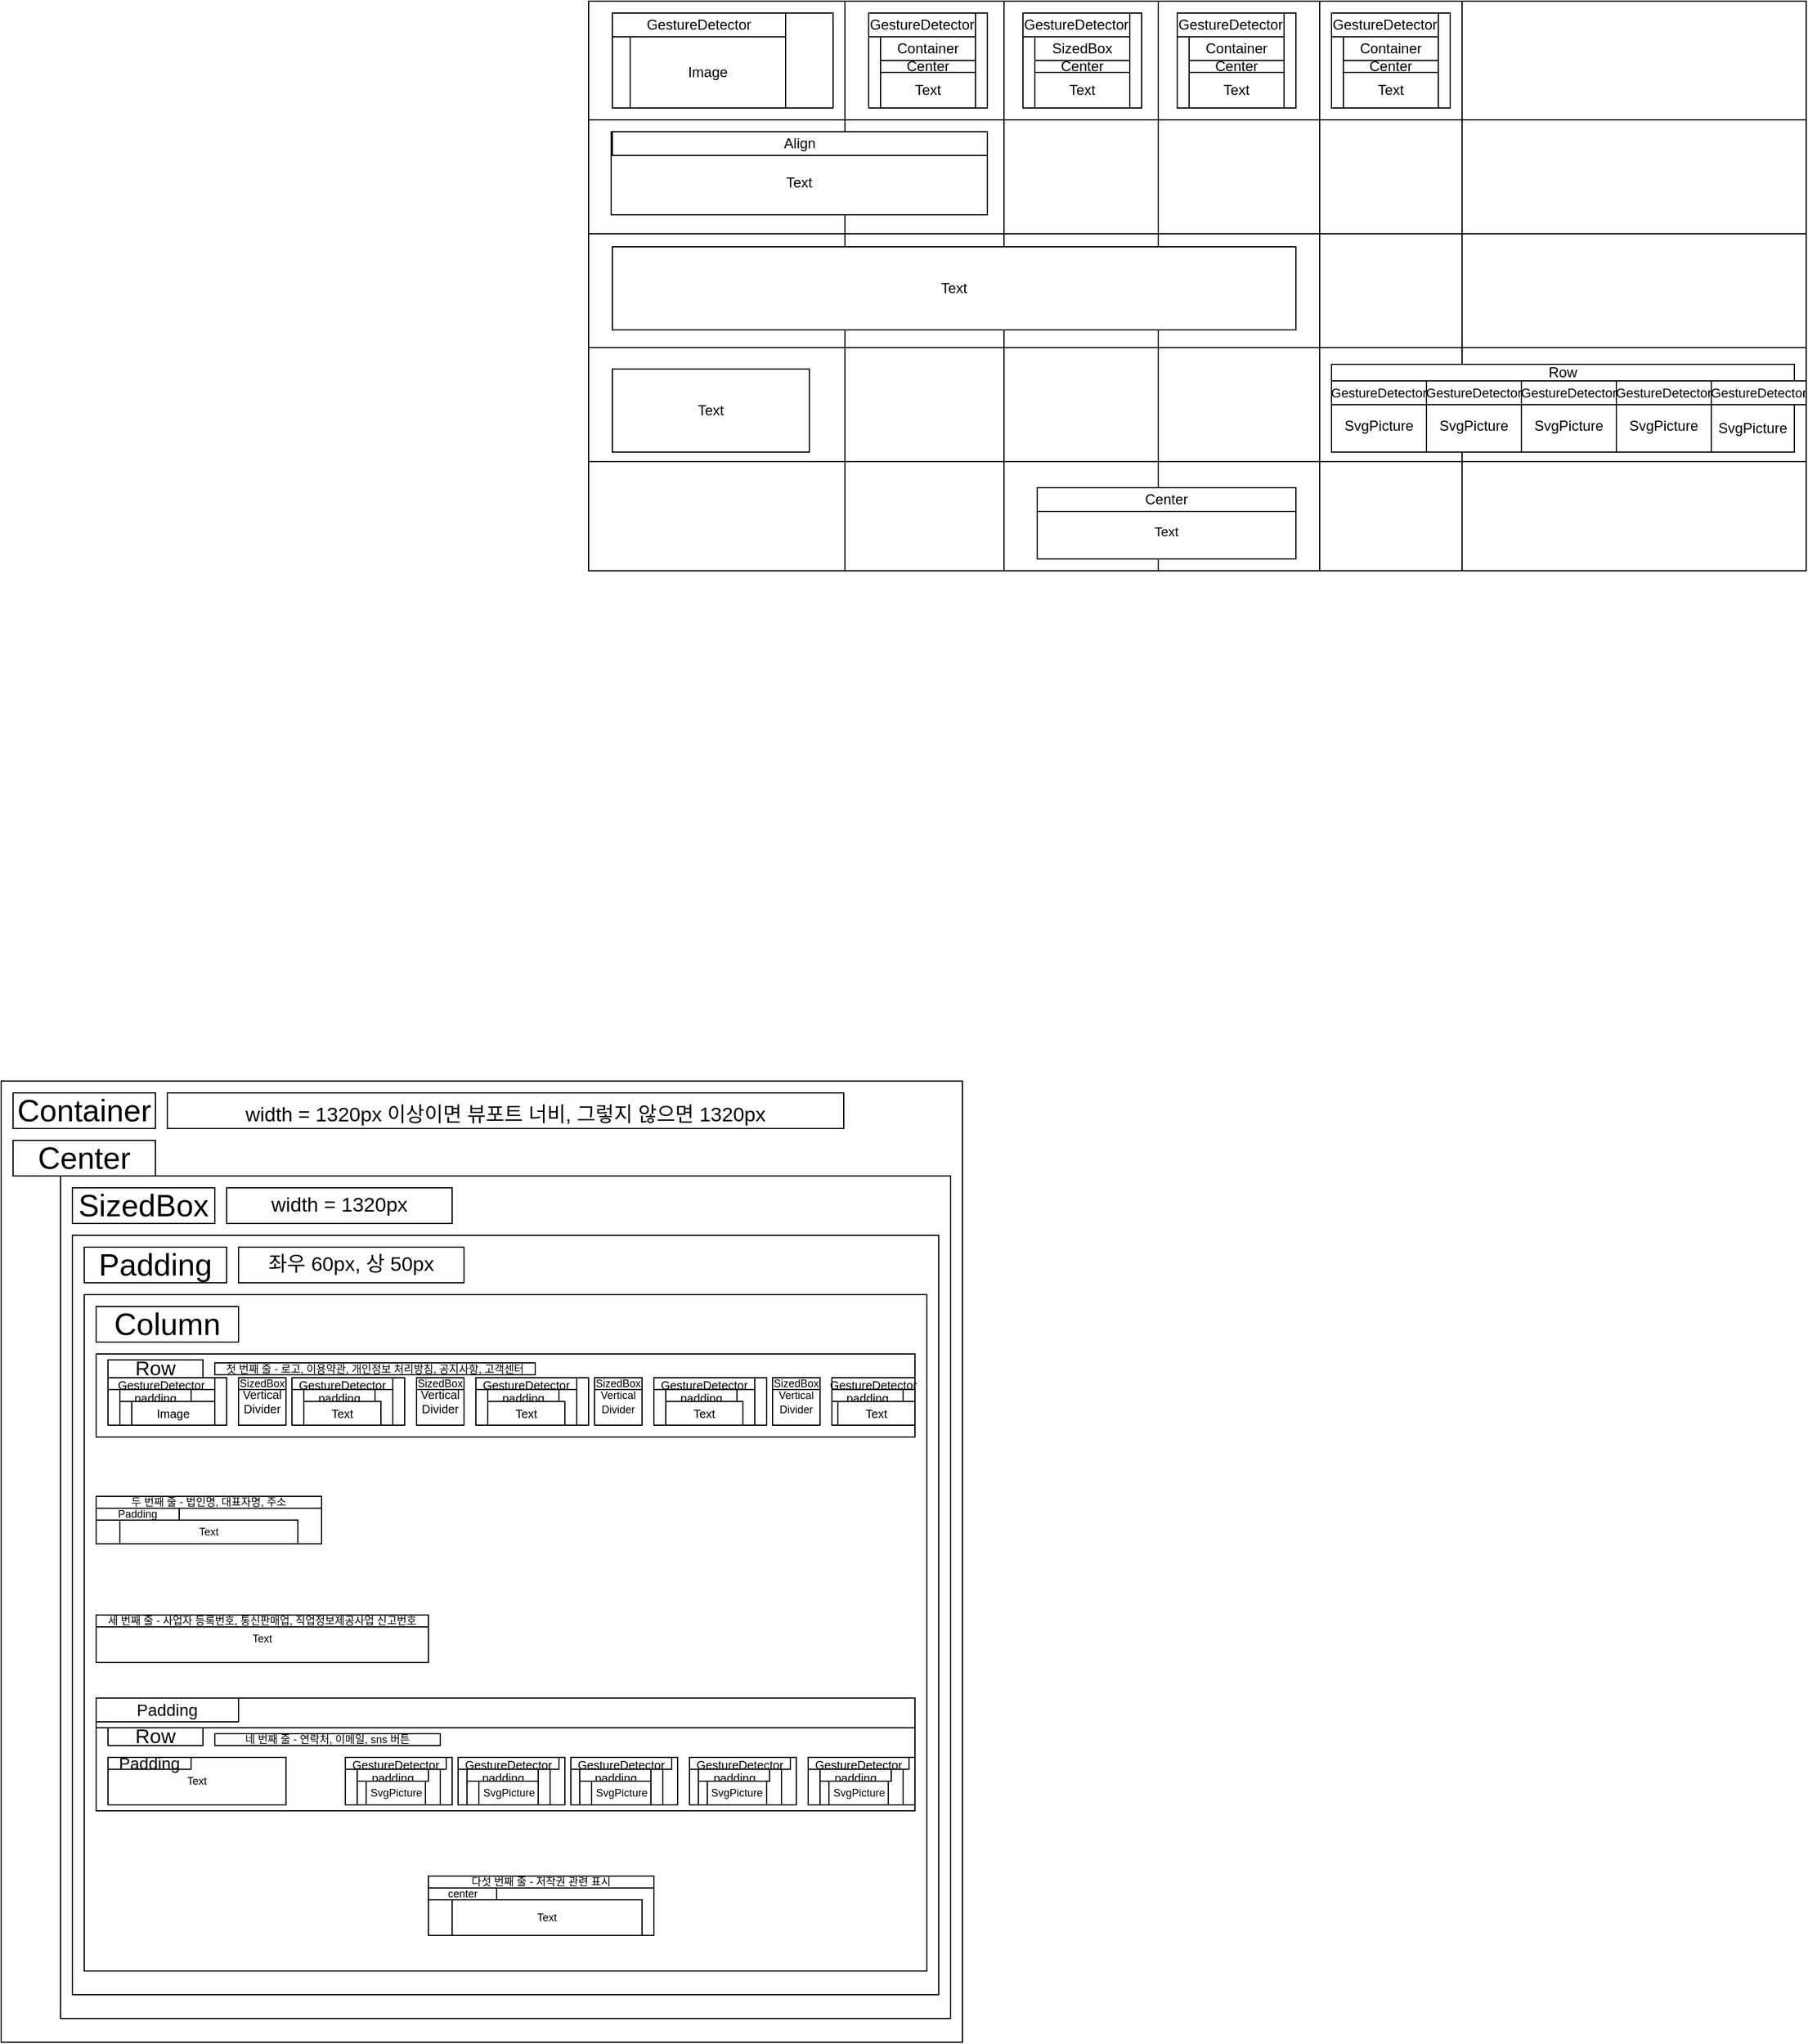 <mxfile version="16.2.2" type="github">
  <diagram id="M_zqmDelzy8pDt6vgbyE" name="Page-1">
    <mxGraphModel dx="1116" dy="2035" grid="1" gridSize="10" guides="1" tooltips="1" connect="1" arrows="1" fold="1" page="1" pageScale="1" pageWidth="827" pageHeight="1169" math="0" shadow="0">
      <root>
        <mxCell id="0" />
        <mxCell id="1" parent="0" />
        <mxCell id="EXQ4jVyw8t44hVukwaR4-107" value="" style="rounded=0;whiteSpace=wrap;html=1;fontSize=9;" parent="1" vertex="1">
          <mxGeometry x="19" y="40" width="790" height="760" as="geometry" />
        </mxCell>
        <mxCell id="EXQ4jVyw8t44hVukwaR4-1" value="" style="whiteSpace=wrap;html=1;aspect=fixed;" parent="1" vertex="1">
          <mxGeometry x="209" y="570" as="geometry" />
        </mxCell>
        <mxCell id="EXQ4jVyw8t44hVukwaR4-2" value="" style="whiteSpace=wrap;html=1;aspect=fixed;" parent="1" vertex="1">
          <mxGeometry x="9" y="-10" width="810" height="810" as="geometry" />
        </mxCell>
        <mxCell id="EXQ4jVyw8t44hVukwaR4-3" value="&lt;font style=&quot;font-size: 26px&quot;&gt;Container&lt;/font&gt;" style="rounded=0;whiteSpace=wrap;html=1;" parent="1" vertex="1">
          <mxGeometry x="19" width="120" height="30" as="geometry" />
        </mxCell>
        <mxCell id="EXQ4jVyw8t44hVukwaR4-5" value="" style="rounded=0;whiteSpace=wrap;html=1;fontSize=26;" parent="1" vertex="1">
          <mxGeometry x="59" y="70" width="750" height="710" as="geometry" />
        </mxCell>
        <mxCell id="EXQ4jVyw8t44hVukwaR4-6" value="&lt;font style=&quot;font-size: 26px&quot;&gt;SizedBox&lt;/font&gt;" style="rounded=0;whiteSpace=wrap;html=1;" parent="1" vertex="1">
          <mxGeometry x="69" y="80" width="120" height="30" as="geometry" />
        </mxCell>
        <mxCell id="EXQ4jVyw8t44hVukwaR4-8" value="&lt;font style=&quot;font-size: 17px&quot;&gt;width = 1320px 이상이면 뷰포트 너비, 그렇지 않으면 1320px&lt;/font&gt;" style="rounded=0;whiteSpace=wrap;html=1;fontSize=26;" parent="1" vertex="1">
          <mxGeometry x="149" width="570" height="30" as="geometry" />
        </mxCell>
        <mxCell id="EXQ4jVyw8t44hVukwaR4-9" value="width = 1320px" style="rounded=0;whiteSpace=wrap;html=1;fontSize=17;" parent="1" vertex="1">
          <mxGeometry x="199" y="80" width="190" height="30" as="geometry" />
        </mxCell>
        <mxCell id="EXQ4jVyw8t44hVukwaR4-10" value="" style="rounded=0;whiteSpace=wrap;html=1;fontSize=17;" parent="1" vertex="1">
          <mxGeometry x="69" y="120" width="730" height="640" as="geometry" />
        </mxCell>
        <mxCell id="EXQ4jVyw8t44hVukwaR4-11" value="&lt;span style=&quot;font-size: 26px&quot;&gt;Padding&lt;/span&gt;" style="rounded=0;whiteSpace=wrap;html=1;" parent="1" vertex="1">
          <mxGeometry x="79" y="130" width="120" height="30" as="geometry" />
        </mxCell>
        <mxCell id="EXQ4jVyw8t44hVukwaR4-12" value="좌우 60px, 상 50px" style="rounded=0;whiteSpace=wrap;html=1;fontSize=17;" parent="1" vertex="1">
          <mxGeometry x="209" y="130" width="190" height="30" as="geometry" />
        </mxCell>
        <mxCell id="EXQ4jVyw8t44hVukwaR4-13" value="" style="rounded=0;whiteSpace=wrap;html=1;fontSize=17;" parent="1" vertex="1">
          <mxGeometry x="79" y="170" width="710" height="570" as="geometry" />
        </mxCell>
        <mxCell id="EXQ4jVyw8t44hVukwaR4-14" value="&lt;span style=&quot;font-size: 26px&quot;&gt;Column&lt;/span&gt;" style="rounded=0;whiteSpace=wrap;html=1;" parent="1" vertex="1">
          <mxGeometry x="89" y="180" width="120" height="30" as="geometry" />
        </mxCell>
        <mxCell id="EXQ4jVyw8t44hVukwaR4-15" value="" style="rounded=0;whiteSpace=wrap;html=1;fontSize=17;" parent="1" vertex="1">
          <mxGeometry x="89" y="220" width="690" height="70" as="geometry" />
        </mxCell>
        <mxCell id="EXQ4jVyw8t44hVukwaR4-16" value="Row" style="rounded=0;whiteSpace=wrap;html=1;fontSize=17;" parent="1" vertex="1">
          <mxGeometry x="99" y="225" width="80" height="15" as="geometry" />
        </mxCell>
        <mxCell id="EXQ4jVyw8t44hVukwaR4-18" value="" style="rounded=0;whiteSpace=wrap;html=1;fontSize=17;" parent="1" vertex="1">
          <mxGeometry x="99" y="240" width="100" height="40" as="geometry" />
        </mxCell>
        <mxCell id="EXQ4jVyw8t44hVukwaR4-19" value="&lt;font size=&quot;1&quot;&gt;GestureDetector&lt;/font&gt;" style="rounded=0;whiteSpace=wrap;html=1;fontSize=17;" parent="1" vertex="1">
          <mxGeometry x="99" y="240" width="90" height="10" as="geometry" />
        </mxCell>
        <mxCell id="EXQ4jVyw8t44hVukwaR4-20" value="" style="rounded=0;whiteSpace=wrap;html=1;fontSize=16;" parent="1" vertex="1">
          <mxGeometry x="109" y="250" width="80" height="30" as="geometry" />
        </mxCell>
        <mxCell id="EXQ4jVyw8t44hVukwaR4-21" value="&lt;font style=&quot;font-size: 10px&quot;&gt;padding&lt;/font&gt;" style="rounded=0;whiteSpace=wrap;html=1;fontSize=16;" parent="1" vertex="1">
          <mxGeometry x="109" y="250" width="60" height="10" as="geometry" />
        </mxCell>
        <mxCell id="EXQ4jVyw8t44hVukwaR4-22" value="Image" style="rounded=0;whiteSpace=wrap;html=1;fontSize=10;" parent="1" vertex="1">
          <mxGeometry x="119" y="260" width="70" height="20" as="geometry" />
        </mxCell>
        <mxCell id="EXQ4jVyw8t44hVukwaR4-24" value="" style="rounded=0;whiteSpace=wrap;html=1;fontSize=17;" parent="1" vertex="1">
          <mxGeometry x="254" y="240" width="95" height="40" as="geometry" />
        </mxCell>
        <mxCell id="EXQ4jVyw8t44hVukwaR4-25" value="&lt;font size=&quot;1&quot;&gt;GestureDetector&lt;/font&gt;" style="rounded=0;whiteSpace=wrap;html=1;fontSize=17;" parent="1" vertex="1">
          <mxGeometry x="254" y="240" width="85" height="10" as="geometry" />
        </mxCell>
        <mxCell id="EXQ4jVyw8t44hVukwaR4-26" value="" style="rounded=0;whiteSpace=wrap;html=1;fontSize=16;" parent="1" vertex="1">
          <mxGeometry x="264" y="250" width="75" height="30" as="geometry" />
        </mxCell>
        <mxCell id="EXQ4jVyw8t44hVukwaR4-27" value="&lt;font style=&quot;font-size: 10px&quot;&gt;padding&lt;/font&gt;" style="rounded=0;whiteSpace=wrap;html=1;fontSize=16;" parent="1" vertex="1">
          <mxGeometry x="264" y="250" width="60" height="10" as="geometry" />
        </mxCell>
        <mxCell id="EXQ4jVyw8t44hVukwaR4-28" value="Text" style="rounded=0;whiteSpace=wrap;html=1;fontSize=10;" parent="1" vertex="1">
          <mxGeometry x="264" y="260" width="65" height="20" as="geometry" />
        </mxCell>
        <mxCell id="EXQ4jVyw8t44hVukwaR4-30" value="Vertical&lt;br&gt;Divider" style="rounded=0;whiteSpace=wrap;html=1;fontSize=10;" parent="1" vertex="1">
          <mxGeometry x="209" y="240" width="40" height="40" as="geometry" />
        </mxCell>
        <mxCell id="EXQ4jVyw8t44hVukwaR4-31" value="Vertical&lt;br&gt;Divider" style="rounded=0;whiteSpace=wrap;html=1;fontSize=10;" parent="1" vertex="1">
          <mxGeometry x="359" y="240" width="40" height="40" as="geometry" />
        </mxCell>
        <mxCell id="EXQ4jVyw8t44hVukwaR4-32" value="" style="rounded=0;whiteSpace=wrap;html=1;fontSize=17;" parent="1" vertex="1">
          <mxGeometry x="409" y="240" width="95" height="40" as="geometry" />
        </mxCell>
        <mxCell id="EXQ4jVyw8t44hVukwaR4-33" value="&lt;font size=&quot;1&quot;&gt;GestureDetector&lt;/font&gt;" style="rounded=0;whiteSpace=wrap;html=1;fontSize=17;" parent="1" vertex="1">
          <mxGeometry x="409" y="240" width="85" height="10" as="geometry" />
        </mxCell>
        <mxCell id="EXQ4jVyw8t44hVukwaR4-35" value="" style="rounded=0;whiteSpace=wrap;html=1;fontSize=16;" parent="1" vertex="1">
          <mxGeometry x="419" y="250" width="75" height="30" as="geometry" />
        </mxCell>
        <mxCell id="EXQ4jVyw8t44hVukwaR4-36" value="&lt;font style=&quot;font-size: 10px&quot;&gt;padding&lt;/font&gt;" style="rounded=0;whiteSpace=wrap;html=1;fontSize=16;" parent="1" vertex="1">
          <mxGeometry x="419" y="250" width="60" height="10" as="geometry" />
        </mxCell>
        <mxCell id="EXQ4jVyw8t44hVukwaR4-37" value="Text" style="rounded=0;whiteSpace=wrap;html=1;fontSize=10;" parent="1" vertex="1">
          <mxGeometry x="419" y="260" width="65" height="20" as="geometry" />
        </mxCell>
        <mxCell id="EXQ4jVyw8t44hVukwaR4-38" value="&lt;font style=&quot;font-size: 9px&quot;&gt;Vertical&lt;br style=&quot;font-size: 9px&quot;&gt;Divider&lt;/font&gt;" style="rounded=0;whiteSpace=wrap;html=1;fontSize=10;" parent="1" vertex="1">
          <mxGeometry x="509" y="240" width="40" height="40" as="geometry" />
        </mxCell>
        <mxCell id="EXQ4jVyw8t44hVukwaR4-39" value="" style="rounded=0;whiteSpace=wrap;html=1;fontSize=17;" parent="1" vertex="1">
          <mxGeometry x="559" y="240" width="95" height="40" as="geometry" />
        </mxCell>
        <mxCell id="EXQ4jVyw8t44hVukwaR4-40" value="" style="rounded=0;whiteSpace=wrap;html=1;fontSize=16;" parent="1" vertex="1">
          <mxGeometry x="569" y="250" width="75" height="30" as="geometry" />
        </mxCell>
        <mxCell id="EXQ4jVyw8t44hVukwaR4-41" value="&lt;font size=&quot;1&quot;&gt;GestureDetector&lt;/font&gt;" style="rounded=0;whiteSpace=wrap;html=1;fontSize=17;" parent="1" vertex="1">
          <mxGeometry x="559" y="240" width="85" height="10" as="geometry" />
        </mxCell>
        <mxCell id="EXQ4jVyw8t44hVukwaR4-42" value="&lt;font style=&quot;font-size: 10px&quot;&gt;padding&lt;/font&gt;" style="rounded=0;whiteSpace=wrap;html=1;fontSize=16;" parent="1" vertex="1">
          <mxGeometry x="569" y="250" width="60" height="10" as="geometry" />
        </mxCell>
        <mxCell id="EXQ4jVyw8t44hVukwaR4-43" value="Text" style="rounded=0;whiteSpace=wrap;html=1;fontSize=10;" parent="1" vertex="1">
          <mxGeometry x="569" y="260" width="65" height="20" as="geometry" />
        </mxCell>
        <mxCell id="EXQ4jVyw8t44hVukwaR4-44" value="&lt;font style=&quot;font-size: 9px&quot;&gt;Vertical&lt;br style=&quot;font-size: 9px&quot;&gt;Divider&lt;/font&gt;" style="rounded=0;whiteSpace=wrap;html=1;fontSize=10;" parent="1" vertex="1">
          <mxGeometry x="659" y="240" width="40" height="40" as="geometry" />
        </mxCell>
        <mxCell id="EXQ4jVyw8t44hVukwaR4-45" value="" style="rounded=0;whiteSpace=wrap;html=1;fontSize=17;" parent="1" vertex="1">
          <mxGeometry x="709" y="240" width="70" height="40" as="geometry" />
        </mxCell>
        <mxCell id="EXQ4jVyw8t44hVukwaR4-46" value="&lt;font size=&quot;1&quot;&gt;GestureDetector&lt;/font&gt;" style="rounded=0;whiteSpace=wrap;html=1;fontSize=17;" parent="1" vertex="1">
          <mxGeometry x="709" y="240" width="70" height="10" as="geometry" />
        </mxCell>
        <mxCell id="EXQ4jVyw8t44hVukwaR4-47" value="&lt;font style=&quot;font-size: 10px&quot;&gt;padding&lt;/font&gt;" style="rounded=0;whiteSpace=wrap;html=1;fontSize=16;" parent="1" vertex="1">
          <mxGeometry x="709" y="250" width="60" height="10" as="geometry" />
        </mxCell>
        <mxCell id="EXQ4jVyw8t44hVukwaR4-48" value="Text" style="rounded=0;whiteSpace=wrap;html=1;fontSize=10;" parent="1" vertex="1">
          <mxGeometry x="714" y="260" width="65" height="20" as="geometry" />
        </mxCell>
        <mxCell id="EXQ4jVyw8t44hVukwaR4-50" value="" style="rounded=0;whiteSpace=wrap;html=1;fontSize=9;" parent="1" vertex="1">
          <mxGeometry x="89" y="340" width="190" height="40" as="geometry" />
        </mxCell>
        <mxCell id="EXQ4jVyw8t44hVukwaR4-57" value="Text" style="rounded=0;whiteSpace=wrap;html=1;fontSize=9;" parent="1" vertex="1">
          <mxGeometry x="89" y="440" width="280" height="40" as="geometry" />
        </mxCell>
        <mxCell id="EXQ4jVyw8t44hVukwaR4-59" value="" style="rounded=0;whiteSpace=wrap;html=1;fontSize=17;" parent="1" vertex="1">
          <mxGeometry x="89" y="535" width="690" height="70" as="geometry" />
        </mxCell>
        <mxCell id="EXQ4jVyw8t44hVukwaR4-60" value="Row" style="rounded=0;whiteSpace=wrap;html=1;fontSize=17;" parent="1" vertex="1">
          <mxGeometry x="99" y="535" width="80" height="15" as="geometry" />
        </mxCell>
        <mxCell id="EXQ4jVyw8t44hVukwaR4-62" value="Text" style="rounded=0;whiteSpace=wrap;html=1;fontSize=9;" parent="1" vertex="1">
          <mxGeometry x="99" y="560" width="150" height="40" as="geometry" />
        </mxCell>
        <mxCell id="EXQ4jVyw8t44hVukwaR4-65" value="" style="rounded=0;whiteSpace=wrap;html=1;fontSize=9;" parent="1" vertex="1">
          <mxGeometry x="299" y="560" width="90" height="40" as="geometry" />
        </mxCell>
        <mxCell id="EXQ4jVyw8t44hVukwaR4-66" value="" style="rounded=0;whiteSpace=wrap;html=1;fontSize=9;" parent="1" vertex="1">
          <mxGeometry x="394" y="560" width="90" height="40" as="geometry" />
        </mxCell>
        <mxCell id="EXQ4jVyw8t44hVukwaR4-67" value="" style="rounded=0;whiteSpace=wrap;html=1;fontSize=9;" parent="1" vertex="1">
          <mxGeometry x="489" y="560" width="90" height="40" as="geometry" />
        </mxCell>
        <mxCell id="EXQ4jVyw8t44hVukwaR4-68" value="" style="rounded=0;whiteSpace=wrap;html=1;fontSize=9;" parent="1" vertex="1">
          <mxGeometry x="589" y="560" width="90" height="40" as="geometry" />
        </mxCell>
        <mxCell id="EXQ4jVyw8t44hVukwaR4-69" value="" style="rounded=0;whiteSpace=wrap;html=1;fontSize=9;" parent="1" vertex="1">
          <mxGeometry x="689" y="560" width="90" height="40" as="geometry" />
        </mxCell>
        <mxCell id="EXQ4jVyw8t44hVukwaR4-70" value="&lt;font size=&quot;1&quot;&gt;GestureDetector&lt;/font&gt;" style="rounded=0;whiteSpace=wrap;html=1;fontSize=17;" parent="1" vertex="1">
          <mxGeometry x="299" y="560" width="85" height="10" as="geometry" />
        </mxCell>
        <mxCell id="EXQ4jVyw8t44hVukwaR4-71" value="&lt;font size=&quot;1&quot;&gt;GestureDetector&lt;/font&gt;" style="rounded=0;whiteSpace=wrap;html=1;fontSize=17;" parent="1" vertex="1">
          <mxGeometry x="394" y="560" width="85" height="10" as="geometry" />
        </mxCell>
        <mxCell id="EXQ4jVyw8t44hVukwaR4-72" value="&lt;font size=&quot;1&quot;&gt;GestureDetector&lt;/font&gt;" style="rounded=0;whiteSpace=wrap;html=1;fontSize=17;" parent="1" vertex="1">
          <mxGeometry x="489" y="560" width="85" height="10" as="geometry" />
        </mxCell>
        <mxCell id="EXQ4jVyw8t44hVukwaR4-73" value="&lt;font size=&quot;1&quot;&gt;GestureDetector&lt;/font&gt;" style="rounded=0;whiteSpace=wrap;html=1;fontSize=17;" parent="1" vertex="1">
          <mxGeometry x="589" y="560" width="85" height="10" as="geometry" />
        </mxCell>
        <mxCell id="EXQ4jVyw8t44hVukwaR4-76" value="" style="rounded=0;whiteSpace=wrap;html=1;fontSize=9;" parent="1" vertex="1">
          <mxGeometry x="309" y="570" width="70" height="30" as="geometry" />
        </mxCell>
        <mxCell id="EXQ4jVyw8t44hVukwaR4-77" value="&lt;font style=&quot;font-size: 10px&quot;&gt;padding&lt;/font&gt;" style="rounded=0;whiteSpace=wrap;html=1;fontSize=16;" parent="1" vertex="1">
          <mxGeometry x="309" y="570" width="60" height="10" as="geometry" />
        </mxCell>
        <mxCell id="EXQ4jVyw8t44hVukwaR4-78" value="" style="rounded=0;whiteSpace=wrap;html=1;fontSize=9;" parent="1" vertex="1">
          <mxGeometry x="401.5" y="570" width="70" height="30" as="geometry" />
        </mxCell>
        <mxCell id="EXQ4jVyw8t44hVukwaR4-79" value="" style="rounded=0;whiteSpace=wrap;html=1;fontSize=9;" parent="1" vertex="1">
          <mxGeometry x="496.5" y="570" width="70" height="30" as="geometry" />
        </mxCell>
        <mxCell id="EXQ4jVyw8t44hVukwaR4-80" value="" style="rounded=0;whiteSpace=wrap;html=1;fontSize=9;" parent="1" vertex="1">
          <mxGeometry x="596.5" y="570" width="70" height="30" as="geometry" />
        </mxCell>
        <mxCell id="EXQ4jVyw8t44hVukwaR4-81" value="" style="rounded=0;whiteSpace=wrap;html=1;fontSize=9;" parent="1" vertex="1">
          <mxGeometry x="699" y="570" width="70" height="30" as="geometry" />
        </mxCell>
        <mxCell id="EXQ4jVyw8t44hVukwaR4-82" value="&lt;font size=&quot;1&quot;&gt;GestureDetector&lt;/font&gt;" style="rounded=0;whiteSpace=wrap;html=1;fontSize=17;" parent="1" vertex="1">
          <mxGeometry x="689" y="560" width="85" height="10" as="geometry" />
        </mxCell>
        <mxCell id="EXQ4jVyw8t44hVukwaR4-83" value="&lt;font style=&quot;font-size: 10px&quot;&gt;padding&lt;/font&gt;" style="rounded=0;whiteSpace=wrap;html=1;fontSize=16;" parent="1" vertex="1">
          <mxGeometry x="401.5" y="570" width="60" height="10" as="geometry" />
        </mxCell>
        <mxCell id="EXQ4jVyw8t44hVukwaR4-84" value="&lt;font style=&quot;font-size: 10px&quot;&gt;padding&lt;/font&gt;" style="rounded=0;whiteSpace=wrap;html=1;fontSize=16;" parent="1" vertex="1">
          <mxGeometry x="496.5" y="570" width="60" height="10" as="geometry" />
        </mxCell>
        <mxCell id="EXQ4jVyw8t44hVukwaR4-85" value="&lt;font style=&quot;font-size: 10px&quot;&gt;padding&lt;/font&gt;" style="rounded=0;whiteSpace=wrap;html=1;fontSize=16;" parent="1" vertex="1">
          <mxGeometry x="596.5" y="570" width="60" height="10" as="geometry" />
        </mxCell>
        <mxCell id="EXQ4jVyw8t44hVukwaR4-86" value="&lt;font style=&quot;font-size: 10px&quot;&gt;padding&lt;/font&gt;" style="rounded=0;whiteSpace=wrap;html=1;fontSize=16;" parent="1" vertex="1">
          <mxGeometry x="699" y="570" width="60" height="10" as="geometry" />
        </mxCell>
        <mxCell id="EXQ4jVyw8t44hVukwaR4-87" value="SvgPicture" style="rounded=0;whiteSpace=wrap;html=1;fontSize=9;" parent="1" vertex="1">
          <mxGeometry x="316.5" y="580" width="50" height="20" as="geometry" />
        </mxCell>
        <mxCell id="EXQ4jVyw8t44hVukwaR4-88" value="SvgPicture" style="rounded=0;whiteSpace=wrap;html=1;fontSize=9;" parent="1" vertex="1">
          <mxGeometry x="411.5" y="580" width="50" height="20" as="geometry" />
        </mxCell>
        <mxCell id="EXQ4jVyw8t44hVukwaR4-89" value="SvgPicture" style="rounded=0;whiteSpace=wrap;html=1;fontSize=9;" parent="1" vertex="1">
          <mxGeometry x="506.5" y="580" width="50" height="20" as="geometry" />
        </mxCell>
        <mxCell id="EXQ4jVyw8t44hVukwaR4-90" value="SvgPicture" style="rounded=0;whiteSpace=wrap;html=1;fontSize=9;" parent="1" vertex="1">
          <mxGeometry x="604" y="580" width="50" height="20" as="geometry" />
        </mxCell>
        <mxCell id="EXQ4jVyw8t44hVukwaR4-91" value="SvgPicture" style="rounded=0;whiteSpace=wrap;html=1;fontSize=9;" parent="1" vertex="1">
          <mxGeometry x="706.5" y="580" width="50" height="20" as="geometry" />
        </mxCell>
        <mxCell id="EXQ4jVyw8t44hVukwaR4-93" value="" style="rounded=0;whiteSpace=wrap;html=1;fontSize=9;" parent="1" vertex="1">
          <mxGeometry x="369" y="670" width="190" height="40" as="geometry" />
        </mxCell>
        <mxCell id="EXQ4jVyw8t44hVukwaR4-94" value="center" style="rounded=0;whiteSpace=wrap;html=1;fontSize=9;" parent="1" vertex="1">
          <mxGeometry x="369" y="670" width="57.5" height="10" as="geometry" />
        </mxCell>
        <mxCell id="EXQ4jVyw8t44hVukwaR4-95" value="Text" style="rounded=0;whiteSpace=wrap;html=1;fontSize=9;" parent="1" vertex="1">
          <mxGeometry x="389" y="680" width="160" height="30" as="geometry" />
        </mxCell>
        <mxCell id="EXQ4jVyw8t44hVukwaR4-96" value="첫 번째 줄 - 로고, 이용약관, 개인정보 처리방침, 공지사항, 고객센터" style="rounded=0;whiteSpace=wrap;html=1;fontSize=9;" parent="1" vertex="1">
          <mxGeometry x="189" y="227.5" width="270" height="10" as="geometry" />
        </mxCell>
        <mxCell id="EXQ4jVyw8t44hVukwaR4-98" value="두 번째 줄 - 법인명, 대표자명, 주소&lt;span style=&quot;color: rgba(0 , 0 , 0 , 0) ; font-family: monospace ; font-size: 0px&quot;&gt;%3CmxGraphModel%3E%3Croot%3E%3CmxCell%20id%3D%220%22%2F%3E%3CmxCell%20id%3D%221%22%20parent%3D%220%22%2F%3E%3CmxCell%20id%3D%222%22%20value%3D%22%EC%B2%AB%20%EB%B2%88%EC%A7%B8%20%EC%A4%84%EA%B3%BC%20%EB%91%90%20%EB%B2%88%EC%A7%B8%20%EC%A4%84%20%EC%82%AC%EC%9D%B4%EC%9D%98%20%EC%97%AC%EB%B0%B1%22%20style%3D%22rounded%3D0%3BwhiteSpace%3Dwrap%3Bhtml%3D1%3BfontSize%3D9%3B%22%20vertex%3D%221%22%20parent%3D%221%22%3E%3CmxGeometry%20x%3D%2240%22%20y%3D%22525%22%20width%3D%22190%22%20height%3D%2210%22%20as%3D%22geometry%22%2F%3E%3C%2FmxCell%3E%3C%2Froot%3E%3C%2FmxGraphModel%3E&lt;/span&gt;" style="rounded=0;whiteSpace=wrap;html=1;fontSize=9;" parent="1" vertex="1">
          <mxGeometry x="89" y="340" width="190" height="10" as="geometry" />
        </mxCell>
        <mxCell id="EXQ4jVyw8t44hVukwaR4-100" value="세 번째 줄 - 사업자 등록번호, 통신판매업, 직업정보제공사업 신고번호" style="rounded=0;whiteSpace=wrap;html=1;fontSize=9;" parent="1" vertex="1">
          <mxGeometry x="89" y="440" width="280" height="10" as="geometry" />
        </mxCell>
        <mxCell id="EXQ4jVyw8t44hVukwaR4-102" value="네 번째 줄 - 연락처, 이메일, sns 버튼" style="rounded=0;whiteSpace=wrap;html=1;fontSize=9;" parent="1" vertex="1">
          <mxGeometry x="189" y="540" width="190" height="10" as="geometry" />
        </mxCell>
        <mxCell id="EXQ4jVyw8t44hVukwaR4-105" value="다섯 번째 줄 - 저작권 관련 표시" style="rounded=0;whiteSpace=wrap;html=1;fontSize=9;" parent="1" vertex="1">
          <mxGeometry x="369" y="660" width="190" height="10" as="geometry" />
        </mxCell>
        <mxCell id="EXQ4jVyw8t44hVukwaR4-109" value="&lt;span style=&quot;font-size: 26px&quot;&gt;Center&lt;/span&gt;" style="rounded=0;whiteSpace=wrap;html=1;" parent="1" vertex="1">
          <mxGeometry x="19" y="40" width="120" height="30" as="geometry" />
        </mxCell>
        <mxCell id="EXQ4jVyw8t44hVukwaR4-110" value="SizedBox" style="rounded=0;whiteSpace=wrap;html=1;shadow=0;fontSize=9;" parent="1" vertex="1">
          <mxGeometry x="209" y="240" width="40" height="10" as="geometry" />
        </mxCell>
        <mxCell id="EXQ4jVyw8t44hVukwaR4-113" value="SizedBox" style="rounded=0;whiteSpace=wrap;html=1;shadow=0;fontSize=9;" parent="1" vertex="1">
          <mxGeometry x="359" y="240" width="40" height="10" as="geometry" />
        </mxCell>
        <mxCell id="EXQ4jVyw8t44hVukwaR4-114" value="SizedBox" style="rounded=0;whiteSpace=wrap;html=1;shadow=0;fontSize=9;" parent="1" vertex="1">
          <mxGeometry x="509" y="240" width="40" height="10" as="geometry" />
        </mxCell>
        <mxCell id="EXQ4jVyw8t44hVukwaR4-115" value="SizedBox" style="rounded=0;whiteSpace=wrap;html=1;shadow=0;fontSize=9;" parent="1" vertex="1">
          <mxGeometry x="659" y="240" width="40" height="10" as="geometry" />
        </mxCell>
        <mxCell id="EXQ4jVyw8t44hVukwaR4-116" value="Padding" style="rounded=0;whiteSpace=wrap;html=1;shadow=0;fontSize=9;" parent="1" vertex="1">
          <mxGeometry x="89" y="350" width="70" height="10" as="geometry" />
        </mxCell>
        <mxCell id="EXQ4jVyw8t44hVukwaR4-118" value="Text" style="rounded=0;whiteSpace=wrap;html=1;shadow=0;fontSize=9;" parent="1" vertex="1">
          <mxGeometry x="109" y="360" width="150" height="20" as="geometry" />
        </mxCell>
        <mxCell id="EXQ4jVyw8t44hVukwaR4-119" value="" style="rounded=0;whiteSpace=wrap;html=1;shadow=0;fontSize=9;" parent="1" vertex="1">
          <mxGeometry x="89" y="510" width="690" height="25" as="geometry" />
        </mxCell>
        <mxCell id="EXQ4jVyw8t44hVukwaR4-120" value="&lt;font style=&quot;font-size: 14px&quot;&gt;Padding&lt;/font&gt;" style="rounded=0;whiteSpace=wrap;html=1;shadow=0;fontSize=9;" parent="1" vertex="1">
          <mxGeometry x="89" y="510" width="120" height="20" as="geometry" />
        </mxCell>
        <mxCell id="EXQ4jVyw8t44hVukwaR4-121" value="Padding" style="rounded=0;whiteSpace=wrap;html=1;shadow=0;fontSize=14;" parent="1" vertex="1">
          <mxGeometry x="99" y="560" width="70" height="10" as="geometry" />
        </mxCell>
        <mxCell id="57l0s3gI56-OWIWqzOJ4-4" value="" style="shape=table;startSize=0;container=1;collapsible=0;childLayout=tableLayout;" parent="1" vertex="1">
          <mxGeometry x="504" y="-920" width="1026" height="480" as="geometry" />
        </mxCell>
        <mxCell id="57l0s3gI56-OWIWqzOJ4-5" value="" style="shape=tableRow;horizontal=0;startSize=0;swimlaneHead=0;swimlaneBody=0;top=0;left=0;bottom=0;right=0;collapsible=0;dropTarget=0;fillColor=none;points=[[0,0.5],[1,0.5]];portConstraint=eastwest;" parent="57l0s3gI56-OWIWqzOJ4-4" vertex="1">
          <mxGeometry width="1026" height="100" as="geometry" />
        </mxCell>
        <mxCell id="57l0s3gI56-OWIWqzOJ4-6" value="" style="shape=partialRectangle;html=1;whiteSpace=wrap;connectable=0;overflow=hidden;fillColor=none;top=0;left=0;bottom=0;right=0;pointerEvents=1;" parent="57l0s3gI56-OWIWqzOJ4-5" vertex="1">
          <mxGeometry width="216" height="100" as="geometry">
            <mxRectangle width="216" height="100" as="alternateBounds" />
          </mxGeometry>
        </mxCell>
        <mxCell id="57l0s3gI56-OWIWqzOJ4-7" value="" style="shape=partialRectangle;html=1;whiteSpace=wrap;connectable=0;overflow=hidden;fillColor=none;top=0;left=0;bottom=0;right=0;pointerEvents=1;" parent="57l0s3gI56-OWIWqzOJ4-5" vertex="1">
          <mxGeometry x="216" width="134" height="100" as="geometry">
            <mxRectangle width="134" height="100" as="alternateBounds" />
          </mxGeometry>
        </mxCell>
        <mxCell id="57l0s3gI56-OWIWqzOJ4-8" value="" style="shape=partialRectangle;html=1;whiteSpace=wrap;connectable=0;overflow=hidden;fillColor=none;top=0;left=0;bottom=0;right=0;pointerEvents=1;" parent="57l0s3gI56-OWIWqzOJ4-5" vertex="1">
          <mxGeometry x="350" width="130" height="100" as="geometry">
            <mxRectangle width="130" height="100" as="alternateBounds" />
          </mxGeometry>
        </mxCell>
        <mxCell id="57l0s3gI56-OWIWqzOJ4-9" value="" style="shape=partialRectangle;html=1;whiteSpace=wrap;connectable=0;overflow=hidden;fillColor=none;top=0;left=0;bottom=0;right=0;pointerEvents=1;" parent="57l0s3gI56-OWIWqzOJ4-5" vertex="1">
          <mxGeometry x="480" width="136" height="100" as="geometry">
            <mxRectangle width="136" height="100" as="alternateBounds" />
          </mxGeometry>
        </mxCell>
        <mxCell id="57l0s3gI56-OWIWqzOJ4-10" value="" style="shape=partialRectangle;html=1;whiteSpace=wrap;connectable=0;overflow=hidden;fillColor=none;top=0;left=0;bottom=0;right=0;pointerEvents=1;" parent="57l0s3gI56-OWIWqzOJ4-5" vertex="1">
          <mxGeometry x="616" width="120" height="100" as="geometry">
            <mxRectangle width="120" height="100" as="alternateBounds" />
          </mxGeometry>
        </mxCell>
        <mxCell id="57l0s3gI56-OWIWqzOJ4-11" value="" style="shape=partialRectangle;html=1;whiteSpace=wrap;connectable=0;overflow=hidden;fillColor=none;top=0;left=0;bottom=0;right=0;pointerEvents=1;" parent="57l0s3gI56-OWIWqzOJ4-5" vertex="1">
          <mxGeometry x="736" width="290" height="100" as="geometry">
            <mxRectangle width="290" height="100" as="alternateBounds" />
          </mxGeometry>
        </mxCell>
        <mxCell id="57l0s3gI56-OWIWqzOJ4-12" value="" style="shape=tableRow;horizontal=0;startSize=0;swimlaneHead=0;swimlaneBody=0;top=0;left=0;bottom=0;right=0;collapsible=0;dropTarget=0;fillColor=none;points=[[0,0.5],[1,0.5]];portConstraint=eastwest;" parent="57l0s3gI56-OWIWqzOJ4-4" vertex="1">
          <mxGeometry y="100" width="1026" height="96" as="geometry" />
        </mxCell>
        <mxCell id="57l0s3gI56-OWIWqzOJ4-13" value="" style="shape=partialRectangle;html=1;whiteSpace=wrap;connectable=0;overflow=hidden;fillColor=none;top=0;left=0;bottom=0;right=0;pointerEvents=1;" parent="57l0s3gI56-OWIWqzOJ4-12" vertex="1">
          <mxGeometry width="216" height="96" as="geometry">
            <mxRectangle width="216" height="96" as="alternateBounds" />
          </mxGeometry>
        </mxCell>
        <mxCell id="57l0s3gI56-OWIWqzOJ4-14" value="" style="shape=partialRectangle;html=1;whiteSpace=wrap;connectable=0;overflow=hidden;fillColor=none;top=0;left=0;bottom=0;right=0;pointerEvents=1;" parent="57l0s3gI56-OWIWqzOJ4-12" vertex="1">
          <mxGeometry x="216" width="134" height="96" as="geometry">
            <mxRectangle width="134" height="96" as="alternateBounds" />
          </mxGeometry>
        </mxCell>
        <mxCell id="57l0s3gI56-OWIWqzOJ4-15" value="" style="shape=partialRectangle;html=1;whiteSpace=wrap;connectable=0;overflow=hidden;fillColor=none;top=0;left=0;bottom=0;right=0;pointerEvents=1;" parent="57l0s3gI56-OWIWqzOJ4-12" vertex="1">
          <mxGeometry x="350" width="130" height="96" as="geometry">
            <mxRectangle width="130" height="96" as="alternateBounds" />
          </mxGeometry>
        </mxCell>
        <mxCell id="57l0s3gI56-OWIWqzOJ4-16" value="" style="shape=partialRectangle;html=1;whiteSpace=wrap;connectable=0;overflow=hidden;fillColor=none;top=0;left=0;bottom=0;right=0;pointerEvents=1;" parent="57l0s3gI56-OWIWqzOJ4-12" vertex="1">
          <mxGeometry x="480" width="136" height="96" as="geometry">
            <mxRectangle width="136" height="96" as="alternateBounds" />
          </mxGeometry>
        </mxCell>
        <mxCell id="57l0s3gI56-OWIWqzOJ4-17" value="" style="shape=partialRectangle;html=1;whiteSpace=wrap;connectable=0;overflow=hidden;fillColor=none;top=0;left=0;bottom=0;right=0;pointerEvents=1;" parent="57l0s3gI56-OWIWqzOJ4-12" vertex="1">
          <mxGeometry x="616" width="120" height="96" as="geometry">
            <mxRectangle width="120" height="96" as="alternateBounds" />
          </mxGeometry>
        </mxCell>
        <mxCell id="57l0s3gI56-OWIWqzOJ4-18" value="" style="shape=partialRectangle;html=1;whiteSpace=wrap;connectable=0;overflow=hidden;fillColor=none;top=0;left=0;bottom=0;right=0;pointerEvents=1;" parent="57l0s3gI56-OWIWqzOJ4-12" vertex="1">
          <mxGeometry x="736" width="290" height="96" as="geometry">
            <mxRectangle width="290" height="96" as="alternateBounds" />
          </mxGeometry>
        </mxCell>
        <mxCell id="57l0s3gI56-OWIWqzOJ4-19" value="" style="shape=tableRow;horizontal=0;startSize=0;swimlaneHead=0;swimlaneBody=0;top=0;left=0;bottom=0;right=0;collapsible=0;dropTarget=0;fillColor=none;points=[[0,0.5],[1,0.5]];portConstraint=eastwest;" parent="57l0s3gI56-OWIWqzOJ4-4" vertex="1">
          <mxGeometry y="196" width="1026" height="96" as="geometry" />
        </mxCell>
        <mxCell id="57l0s3gI56-OWIWqzOJ4-20" value="" style="shape=partialRectangle;html=1;whiteSpace=wrap;connectable=0;overflow=hidden;fillColor=none;top=0;left=0;bottom=0;right=0;pointerEvents=1;" parent="57l0s3gI56-OWIWqzOJ4-19" vertex="1">
          <mxGeometry width="216" height="96" as="geometry">
            <mxRectangle width="216" height="96" as="alternateBounds" />
          </mxGeometry>
        </mxCell>
        <mxCell id="57l0s3gI56-OWIWqzOJ4-21" value="" style="shape=partialRectangle;html=1;whiteSpace=wrap;connectable=0;overflow=hidden;fillColor=none;top=0;left=0;bottom=0;right=0;pointerEvents=1;" parent="57l0s3gI56-OWIWqzOJ4-19" vertex="1">
          <mxGeometry x="216" width="134" height="96" as="geometry">
            <mxRectangle width="134" height="96" as="alternateBounds" />
          </mxGeometry>
        </mxCell>
        <mxCell id="57l0s3gI56-OWIWqzOJ4-22" value="" style="shape=partialRectangle;html=1;whiteSpace=wrap;connectable=0;overflow=hidden;fillColor=none;top=0;left=0;bottom=0;right=0;pointerEvents=1;" parent="57l0s3gI56-OWIWqzOJ4-19" vertex="1">
          <mxGeometry x="350" width="130" height="96" as="geometry">
            <mxRectangle width="130" height="96" as="alternateBounds" />
          </mxGeometry>
        </mxCell>
        <mxCell id="57l0s3gI56-OWIWqzOJ4-23" value="" style="shape=partialRectangle;html=1;whiteSpace=wrap;connectable=0;overflow=hidden;fillColor=none;top=0;left=0;bottom=0;right=0;pointerEvents=1;" parent="57l0s3gI56-OWIWqzOJ4-19" vertex="1">
          <mxGeometry x="480" width="136" height="96" as="geometry">
            <mxRectangle width="136" height="96" as="alternateBounds" />
          </mxGeometry>
        </mxCell>
        <mxCell id="57l0s3gI56-OWIWqzOJ4-24" value="" style="shape=partialRectangle;html=1;whiteSpace=wrap;connectable=0;overflow=hidden;fillColor=none;top=0;left=0;bottom=0;right=0;pointerEvents=1;" parent="57l0s3gI56-OWIWqzOJ4-19" vertex="1">
          <mxGeometry x="616" width="120" height="96" as="geometry">
            <mxRectangle width="120" height="96" as="alternateBounds" />
          </mxGeometry>
        </mxCell>
        <mxCell id="57l0s3gI56-OWIWqzOJ4-25" value="" style="shape=partialRectangle;html=1;whiteSpace=wrap;connectable=0;overflow=hidden;fillColor=none;top=0;left=0;bottom=0;right=0;pointerEvents=1;" parent="57l0s3gI56-OWIWqzOJ4-19" vertex="1">
          <mxGeometry x="736" width="290" height="96" as="geometry">
            <mxRectangle width="290" height="96" as="alternateBounds" />
          </mxGeometry>
        </mxCell>
        <mxCell id="57l0s3gI56-OWIWqzOJ4-26" value="" style="shape=tableRow;horizontal=0;startSize=0;swimlaneHead=0;swimlaneBody=0;top=0;left=0;bottom=0;right=0;collapsible=0;dropTarget=0;fillColor=none;points=[[0,0.5],[1,0.5]];portConstraint=eastwest;" parent="57l0s3gI56-OWIWqzOJ4-4" vertex="1">
          <mxGeometry y="292" width="1026" height="96" as="geometry" />
        </mxCell>
        <mxCell id="57l0s3gI56-OWIWqzOJ4-27" value="" style="shape=partialRectangle;html=1;whiteSpace=wrap;connectable=0;overflow=hidden;fillColor=none;top=0;left=0;bottom=0;right=0;pointerEvents=1;" parent="57l0s3gI56-OWIWqzOJ4-26" vertex="1">
          <mxGeometry width="216" height="96" as="geometry">
            <mxRectangle width="216" height="96" as="alternateBounds" />
          </mxGeometry>
        </mxCell>
        <mxCell id="57l0s3gI56-OWIWqzOJ4-28" value="" style="shape=partialRectangle;html=1;whiteSpace=wrap;connectable=0;overflow=hidden;fillColor=none;top=0;left=0;bottom=0;right=0;pointerEvents=1;" parent="57l0s3gI56-OWIWqzOJ4-26" vertex="1">
          <mxGeometry x="216" width="134" height="96" as="geometry">
            <mxRectangle width="134" height="96" as="alternateBounds" />
          </mxGeometry>
        </mxCell>
        <mxCell id="57l0s3gI56-OWIWqzOJ4-29" value="" style="shape=partialRectangle;html=1;whiteSpace=wrap;connectable=0;overflow=hidden;fillColor=none;top=0;left=0;bottom=0;right=0;pointerEvents=1;" parent="57l0s3gI56-OWIWqzOJ4-26" vertex="1">
          <mxGeometry x="350" width="130" height="96" as="geometry">
            <mxRectangle width="130" height="96" as="alternateBounds" />
          </mxGeometry>
        </mxCell>
        <mxCell id="57l0s3gI56-OWIWqzOJ4-30" value="" style="shape=partialRectangle;html=1;whiteSpace=wrap;connectable=0;overflow=hidden;fillColor=none;top=0;left=0;bottom=0;right=0;pointerEvents=1;" parent="57l0s3gI56-OWIWqzOJ4-26" vertex="1">
          <mxGeometry x="480" width="136" height="96" as="geometry">
            <mxRectangle width="136" height="96" as="alternateBounds" />
          </mxGeometry>
        </mxCell>
        <mxCell id="57l0s3gI56-OWIWqzOJ4-31" value="" style="shape=partialRectangle;html=1;whiteSpace=wrap;connectable=0;overflow=hidden;fillColor=none;top=0;left=0;bottom=0;right=0;pointerEvents=1;" parent="57l0s3gI56-OWIWqzOJ4-26" vertex="1">
          <mxGeometry x="616" width="120" height="96" as="geometry">
            <mxRectangle width="120" height="96" as="alternateBounds" />
          </mxGeometry>
        </mxCell>
        <mxCell id="57l0s3gI56-OWIWqzOJ4-32" value="" style="shape=partialRectangle;html=1;whiteSpace=wrap;connectable=0;overflow=hidden;fillColor=none;top=0;left=0;bottom=0;right=0;pointerEvents=1;" parent="57l0s3gI56-OWIWqzOJ4-26" vertex="1">
          <mxGeometry x="736" width="290" height="96" as="geometry">
            <mxRectangle width="290" height="96" as="alternateBounds" />
          </mxGeometry>
        </mxCell>
        <mxCell id="57l0s3gI56-OWIWqzOJ4-33" value="" style="shape=tableRow;horizontal=0;startSize=0;swimlaneHead=0;swimlaneBody=0;top=0;left=0;bottom=0;right=0;collapsible=0;dropTarget=0;fillColor=none;points=[[0,0.5],[1,0.5]];portConstraint=eastwest;" parent="57l0s3gI56-OWIWqzOJ4-4" vertex="1">
          <mxGeometry y="388" width="1026" height="92" as="geometry" />
        </mxCell>
        <mxCell id="57l0s3gI56-OWIWqzOJ4-34" value="" style="shape=partialRectangle;html=1;whiteSpace=wrap;connectable=0;overflow=hidden;fillColor=none;top=0;left=0;bottom=0;right=0;pointerEvents=1;" parent="57l0s3gI56-OWIWqzOJ4-33" vertex="1">
          <mxGeometry width="216" height="92" as="geometry">
            <mxRectangle width="216" height="92" as="alternateBounds" />
          </mxGeometry>
        </mxCell>
        <mxCell id="57l0s3gI56-OWIWqzOJ4-35" value="" style="shape=partialRectangle;html=1;whiteSpace=wrap;connectable=0;overflow=hidden;fillColor=none;top=0;left=0;bottom=0;right=0;pointerEvents=1;" parent="57l0s3gI56-OWIWqzOJ4-33" vertex="1">
          <mxGeometry x="216" width="134" height="92" as="geometry">
            <mxRectangle width="134" height="92" as="alternateBounds" />
          </mxGeometry>
        </mxCell>
        <mxCell id="57l0s3gI56-OWIWqzOJ4-36" value="" style="shape=partialRectangle;html=1;whiteSpace=wrap;connectable=0;overflow=hidden;fillColor=none;top=0;left=0;bottom=0;right=0;pointerEvents=1;" parent="57l0s3gI56-OWIWqzOJ4-33" vertex="1">
          <mxGeometry x="350" width="130" height="92" as="geometry">
            <mxRectangle width="130" height="92" as="alternateBounds" />
          </mxGeometry>
        </mxCell>
        <mxCell id="57l0s3gI56-OWIWqzOJ4-37" value="" style="shape=partialRectangle;html=1;whiteSpace=wrap;connectable=0;overflow=hidden;fillColor=none;top=0;left=0;bottom=0;right=0;pointerEvents=1;" parent="57l0s3gI56-OWIWqzOJ4-33" vertex="1">
          <mxGeometry x="480" width="136" height="92" as="geometry">
            <mxRectangle width="136" height="92" as="alternateBounds" />
          </mxGeometry>
        </mxCell>
        <mxCell id="57l0s3gI56-OWIWqzOJ4-38" value="" style="shape=partialRectangle;html=1;whiteSpace=wrap;connectable=0;overflow=hidden;fillColor=none;top=0;left=0;bottom=0;right=0;pointerEvents=1;" parent="57l0s3gI56-OWIWqzOJ4-33" vertex="1">
          <mxGeometry x="616" width="120" height="92" as="geometry">
            <mxRectangle width="120" height="92" as="alternateBounds" />
          </mxGeometry>
        </mxCell>
        <mxCell id="57l0s3gI56-OWIWqzOJ4-39" value="" style="shape=partialRectangle;html=1;whiteSpace=wrap;connectable=0;overflow=hidden;fillColor=none;top=0;left=0;bottom=0;right=0;pointerEvents=1;" parent="57l0s3gI56-OWIWqzOJ4-33" vertex="1">
          <mxGeometry x="736" width="290" height="92" as="geometry">
            <mxRectangle width="290" height="92" as="alternateBounds" />
          </mxGeometry>
        </mxCell>
        <mxCell id="57l0s3gI56-OWIWqzOJ4-40" value="" style="rounded=0;whiteSpace=wrap;html=1;" parent="1" vertex="1">
          <mxGeometry x="524" y="-910" width="186" height="80" as="geometry" />
        </mxCell>
        <mxCell id="57l0s3gI56-OWIWqzOJ4-41" value="GestureDetector" style="rounded=0;whiteSpace=wrap;html=1;" parent="1" vertex="1">
          <mxGeometry x="524" y="-910" width="146" height="20" as="geometry" />
        </mxCell>
        <mxCell id="57l0s3gI56-OWIWqzOJ4-42" value="Image" style="rounded=0;whiteSpace=wrap;html=1;" parent="1" vertex="1">
          <mxGeometry x="539" y="-890" width="131" height="60" as="geometry" />
        </mxCell>
        <mxCell id="57l0s3gI56-OWIWqzOJ4-43" value="" style="rounded=0;whiteSpace=wrap;html=1;" parent="1" vertex="1">
          <mxGeometry x="740" y="-910" width="100" height="80" as="geometry" />
        </mxCell>
        <mxCell id="57l0s3gI56-OWIWqzOJ4-44" value="" style="rounded=0;whiteSpace=wrap;html=1;" parent="1" vertex="1">
          <mxGeometry x="870" y="-910" width="100" height="80" as="geometry" />
        </mxCell>
        <mxCell id="57l0s3gI56-OWIWqzOJ4-45" value="" style="rounded=0;whiteSpace=wrap;html=1;" parent="1" vertex="1">
          <mxGeometry x="1000" y="-910" width="100" height="80" as="geometry" />
        </mxCell>
        <mxCell id="57l0s3gI56-OWIWqzOJ4-46" value="" style="rounded=0;whiteSpace=wrap;html=1;" parent="1" vertex="1">
          <mxGeometry x="1130" y="-910" width="100" height="80" as="geometry" />
        </mxCell>
        <mxCell id="57l0s3gI56-OWIWqzOJ4-47" value="GestureDetector" style="rounded=0;whiteSpace=wrap;html=1;" parent="1" vertex="1">
          <mxGeometry x="740" y="-910" width="90" height="20" as="geometry" />
        </mxCell>
        <mxCell id="57l0s3gI56-OWIWqzOJ4-48" value="GestureDetector" style="rounded=0;whiteSpace=wrap;html=1;" parent="1" vertex="1">
          <mxGeometry x="870" y="-910" width="90" height="20" as="geometry" />
        </mxCell>
        <mxCell id="57l0s3gI56-OWIWqzOJ4-49" value="GestureDetector" style="rounded=0;whiteSpace=wrap;html=1;" parent="1" vertex="1">
          <mxGeometry x="1000" y="-910" width="90" height="20" as="geometry" />
        </mxCell>
        <mxCell id="57l0s3gI56-OWIWqzOJ4-50" value="GestureDetector" style="rounded=0;whiteSpace=wrap;html=1;" parent="1" vertex="1">
          <mxGeometry x="1130" y="-910" width="90" height="20" as="geometry" />
        </mxCell>
        <mxCell id="57l0s3gI56-OWIWqzOJ4-51" value="&lt;br&gt;&lt;br&gt;Text" style="rounded=0;whiteSpace=wrap;html=1;" parent="1" vertex="1">
          <mxGeometry x="750" y="-890" width="80" height="60" as="geometry" />
        </mxCell>
        <mxCell id="57l0s3gI56-OWIWqzOJ4-52" value="Container" style="rounded=0;whiteSpace=wrap;html=1;" parent="1" vertex="1">
          <mxGeometry x="750" y="-890" width="80" height="20" as="geometry" />
        </mxCell>
        <mxCell id="57l0s3gI56-OWIWqzOJ4-54" value="&lt;br&gt;&lt;br&gt;Text" style="rounded=0;whiteSpace=wrap;html=1;" parent="1" vertex="1">
          <mxGeometry x="880" y="-890" width="80" height="60" as="geometry" />
        </mxCell>
        <mxCell id="57l0s3gI56-OWIWqzOJ4-55" value="&lt;br&gt;&lt;br&gt;Text" style="rounded=0;whiteSpace=wrap;html=1;" parent="1" vertex="1">
          <mxGeometry x="1010" y="-890" width="80" height="60" as="geometry" />
        </mxCell>
        <mxCell id="57l0s3gI56-OWIWqzOJ4-56" value="&lt;br&gt;&lt;br&gt;Text" style="rounded=0;whiteSpace=wrap;html=1;" parent="1" vertex="1">
          <mxGeometry x="1140" y="-890" width="80" height="60" as="geometry" />
        </mxCell>
        <mxCell id="57l0s3gI56-OWIWqzOJ4-57" value="SizedBox" style="rounded=0;whiteSpace=wrap;html=1;" parent="1" vertex="1">
          <mxGeometry x="880" y="-890" width="80" height="20" as="geometry" />
        </mxCell>
        <mxCell id="57l0s3gI56-OWIWqzOJ4-58" value="Container" style="rounded=0;whiteSpace=wrap;html=1;" parent="1" vertex="1">
          <mxGeometry x="1010" y="-890" width="80" height="20" as="geometry" />
        </mxCell>
        <mxCell id="57l0s3gI56-OWIWqzOJ4-59" value="Container" style="rounded=0;whiteSpace=wrap;html=1;" parent="1" vertex="1">
          <mxGeometry x="1140" y="-890" width="80" height="20" as="geometry" />
        </mxCell>
        <mxCell id="57l0s3gI56-OWIWqzOJ4-60" value="Center" style="rounded=0;whiteSpace=wrap;html=1;" parent="1" vertex="1">
          <mxGeometry x="750" y="-870" width="80" height="10" as="geometry" />
        </mxCell>
        <mxCell id="57l0s3gI56-OWIWqzOJ4-61" value="Center" style="rounded=0;whiteSpace=wrap;html=1;" parent="1" vertex="1">
          <mxGeometry x="880" y="-870" width="80" height="10" as="geometry" />
        </mxCell>
        <mxCell id="57l0s3gI56-OWIWqzOJ4-62" value="Center" style="rounded=0;whiteSpace=wrap;html=1;" parent="1" vertex="1">
          <mxGeometry x="1010" y="-870" width="80" height="10" as="geometry" />
        </mxCell>
        <mxCell id="57l0s3gI56-OWIWqzOJ4-63" value="Center" style="rounded=0;whiteSpace=wrap;html=1;" parent="1" vertex="1">
          <mxGeometry x="1140" y="-870" width="80" height="10" as="geometry" />
        </mxCell>
        <mxCell id="57l0s3gI56-OWIWqzOJ4-64" value="&lt;br&gt;Text" style="rounded=0;whiteSpace=wrap;html=1;" parent="1" vertex="1">
          <mxGeometry x="523" y="-810" width="317" height="70" as="geometry" />
        </mxCell>
        <mxCell id="57l0s3gI56-OWIWqzOJ4-65" value="Align" style="rounded=0;whiteSpace=wrap;html=1;" parent="1" vertex="1">
          <mxGeometry x="524" y="-810" width="316" height="20" as="geometry" />
        </mxCell>
        <mxCell id="57l0s3gI56-OWIWqzOJ4-66" value="Text" style="rounded=0;whiteSpace=wrap;html=1;" parent="1" vertex="1">
          <mxGeometry x="524" y="-713" width="576" height="70" as="geometry" />
        </mxCell>
        <mxCell id="57l0s3gI56-OWIWqzOJ4-68" value="Text" style="rounded=0;whiteSpace=wrap;html=1;" parent="1" vertex="1">
          <mxGeometry x="524" y="-610" width="166" height="70" as="geometry" />
        </mxCell>
        <mxCell id="57l0s3gI56-OWIWqzOJ4-70" value="" style="rounded=0;whiteSpace=wrap;html=1;" parent="1" vertex="1">
          <mxGeometry x="1130" y="-614" width="390" height="74" as="geometry" />
        </mxCell>
        <mxCell id="57l0s3gI56-OWIWqzOJ4-71" value="Row" style="rounded=0;whiteSpace=wrap;html=1;" parent="1" vertex="1">
          <mxGeometry x="1130" y="-614" width="390" height="14" as="geometry" />
        </mxCell>
        <mxCell id="57l0s3gI56-OWIWqzOJ4-72" value="&lt;br&gt;SvgPicture" style="rounded=0;whiteSpace=wrap;html=1;" parent="1" vertex="1">
          <mxGeometry x="1130" y="-600" width="80" height="60" as="geometry" />
        </mxCell>
        <mxCell id="57l0s3gI56-OWIWqzOJ4-73" value="&lt;br&gt;SvgPicture" style="rounded=0;whiteSpace=wrap;html=1;" parent="1" vertex="1">
          <mxGeometry x="1210" y="-600" width="80" height="60" as="geometry" />
        </mxCell>
        <mxCell id="57l0s3gI56-OWIWqzOJ4-74" value="&lt;br&gt;SvgPicture" style="rounded=0;whiteSpace=wrap;html=1;" parent="1" vertex="1">
          <mxGeometry x="1290" y="-600" width="80" height="60" as="geometry" />
        </mxCell>
        <mxCell id="57l0s3gI56-OWIWqzOJ4-75" value="&lt;br&gt;SvgPicture" style="rounded=0;whiteSpace=wrap;html=1;" parent="1" vertex="1">
          <mxGeometry x="1370" y="-600" width="80" height="60" as="geometry" />
        </mxCell>
        <mxCell id="57l0s3gI56-OWIWqzOJ4-76" value="&lt;font style=&quot;font-size: 11px&quot;&gt;GestureDetector&lt;/font&gt;" style="rounded=0;whiteSpace=wrap;html=1;" parent="1" vertex="1">
          <mxGeometry x="1130" y="-600" width="80" height="20" as="geometry" />
        </mxCell>
        <mxCell id="57l0s3gI56-OWIWqzOJ4-77" value="&lt;font style=&quot;font-size: 11px&quot;&gt;GestureDetector&lt;/font&gt;" style="rounded=0;whiteSpace=wrap;html=1;" parent="1" vertex="1">
          <mxGeometry x="1210" y="-600" width="80" height="20" as="geometry" />
        </mxCell>
        <mxCell id="57l0s3gI56-OWIWqzOJ4-78" value="&lt;font style=&quot;font-size: 11px&quot;&gt;GestureDetector&lt;/font&gt;" style="rounded=0;whiteSpace=wrap;html=1;" parent="1" vertex="1">
          <mxGeometry x="1290" y="-600" width="80" height="20" as="geometry" />
        </mxCell>
        <mxCell id="57l0s3gI56-OWIWqzOJ4-79" value="&lt;font style=&quot;font-size: 11px&quot;&gt;GestureDetector&lt;/font&gt;" style="rounded=0;whiteSpace=wrap;html=1;" parent="1" vertex="1">
          <mxGeometry x="1370" y="-600" width="80" height="20" as="geometry" />
        </mxCell>
        <mxCell id="57l0s3gI56-OWIWqzOJ4-80" value="&lt;font style=&quot;font-size: 11px&quot;&gt;GestureDetector&lt;/font&gt;" style="rounded=0;whiteSpace=wrap;html=1;" parent="1" vertex="1">
          <mxGeometry x="1450" y="-600" width="80" height="20" as="geometry" />
        </mxCell>
        <mxCell id="57l0s3gI56-OWIWqzOJ4-84" value="&lt;span style=&quot;font-size: 12px&quot;&gt;SvgPicture&lt;/span&gt;" style="rounded=0;whiteSpace=wrap;html=1;fontSize=11;" parent="1" vertex="1">
          <mxGeometry x="1450" y="-580" width="70" height="40" as="geometry" />
        </mxCell>
        <mxCell id="57l0s3gI56-OWIWqzOJ4-85" value="&lt;br&gt;Text" style="rounded=0;whiteSpace=wrap;html=1;fontSize=11;" parent="1" vertex="1">
          <mxGeometry x="882" y="-510" width="218" height="60" as="geometry" />
        </mxCell>
        <mxCell id="57l0s3gI56-OWIWqzOJ4-86" value="&lt;font style=&quot;font-size: 12px&quot;&gt;Center&lt;/font&gt;" style="rounded=0;whiteSpace=wrap;html=1;fontSize=11;" parent="1" vertex="1">
          <mxGeometry x="882" y="-510" width="218" height="20" as="geometry" />
        </mxCell>
      </root>
    </mxGraphModel>
  </diagram>
</mxfile>
